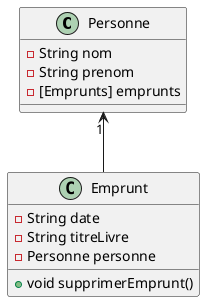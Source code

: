 @startuml

class Personne{
    - String nom
    - String prenom
    - [Emprunts] emprunts
}

class Emprunt{
    -String date
    -String titreLivre
    -Personne personne

    + void supprimerEmprunt()
}

Personne "1"<--  Emprunt

@enduml
